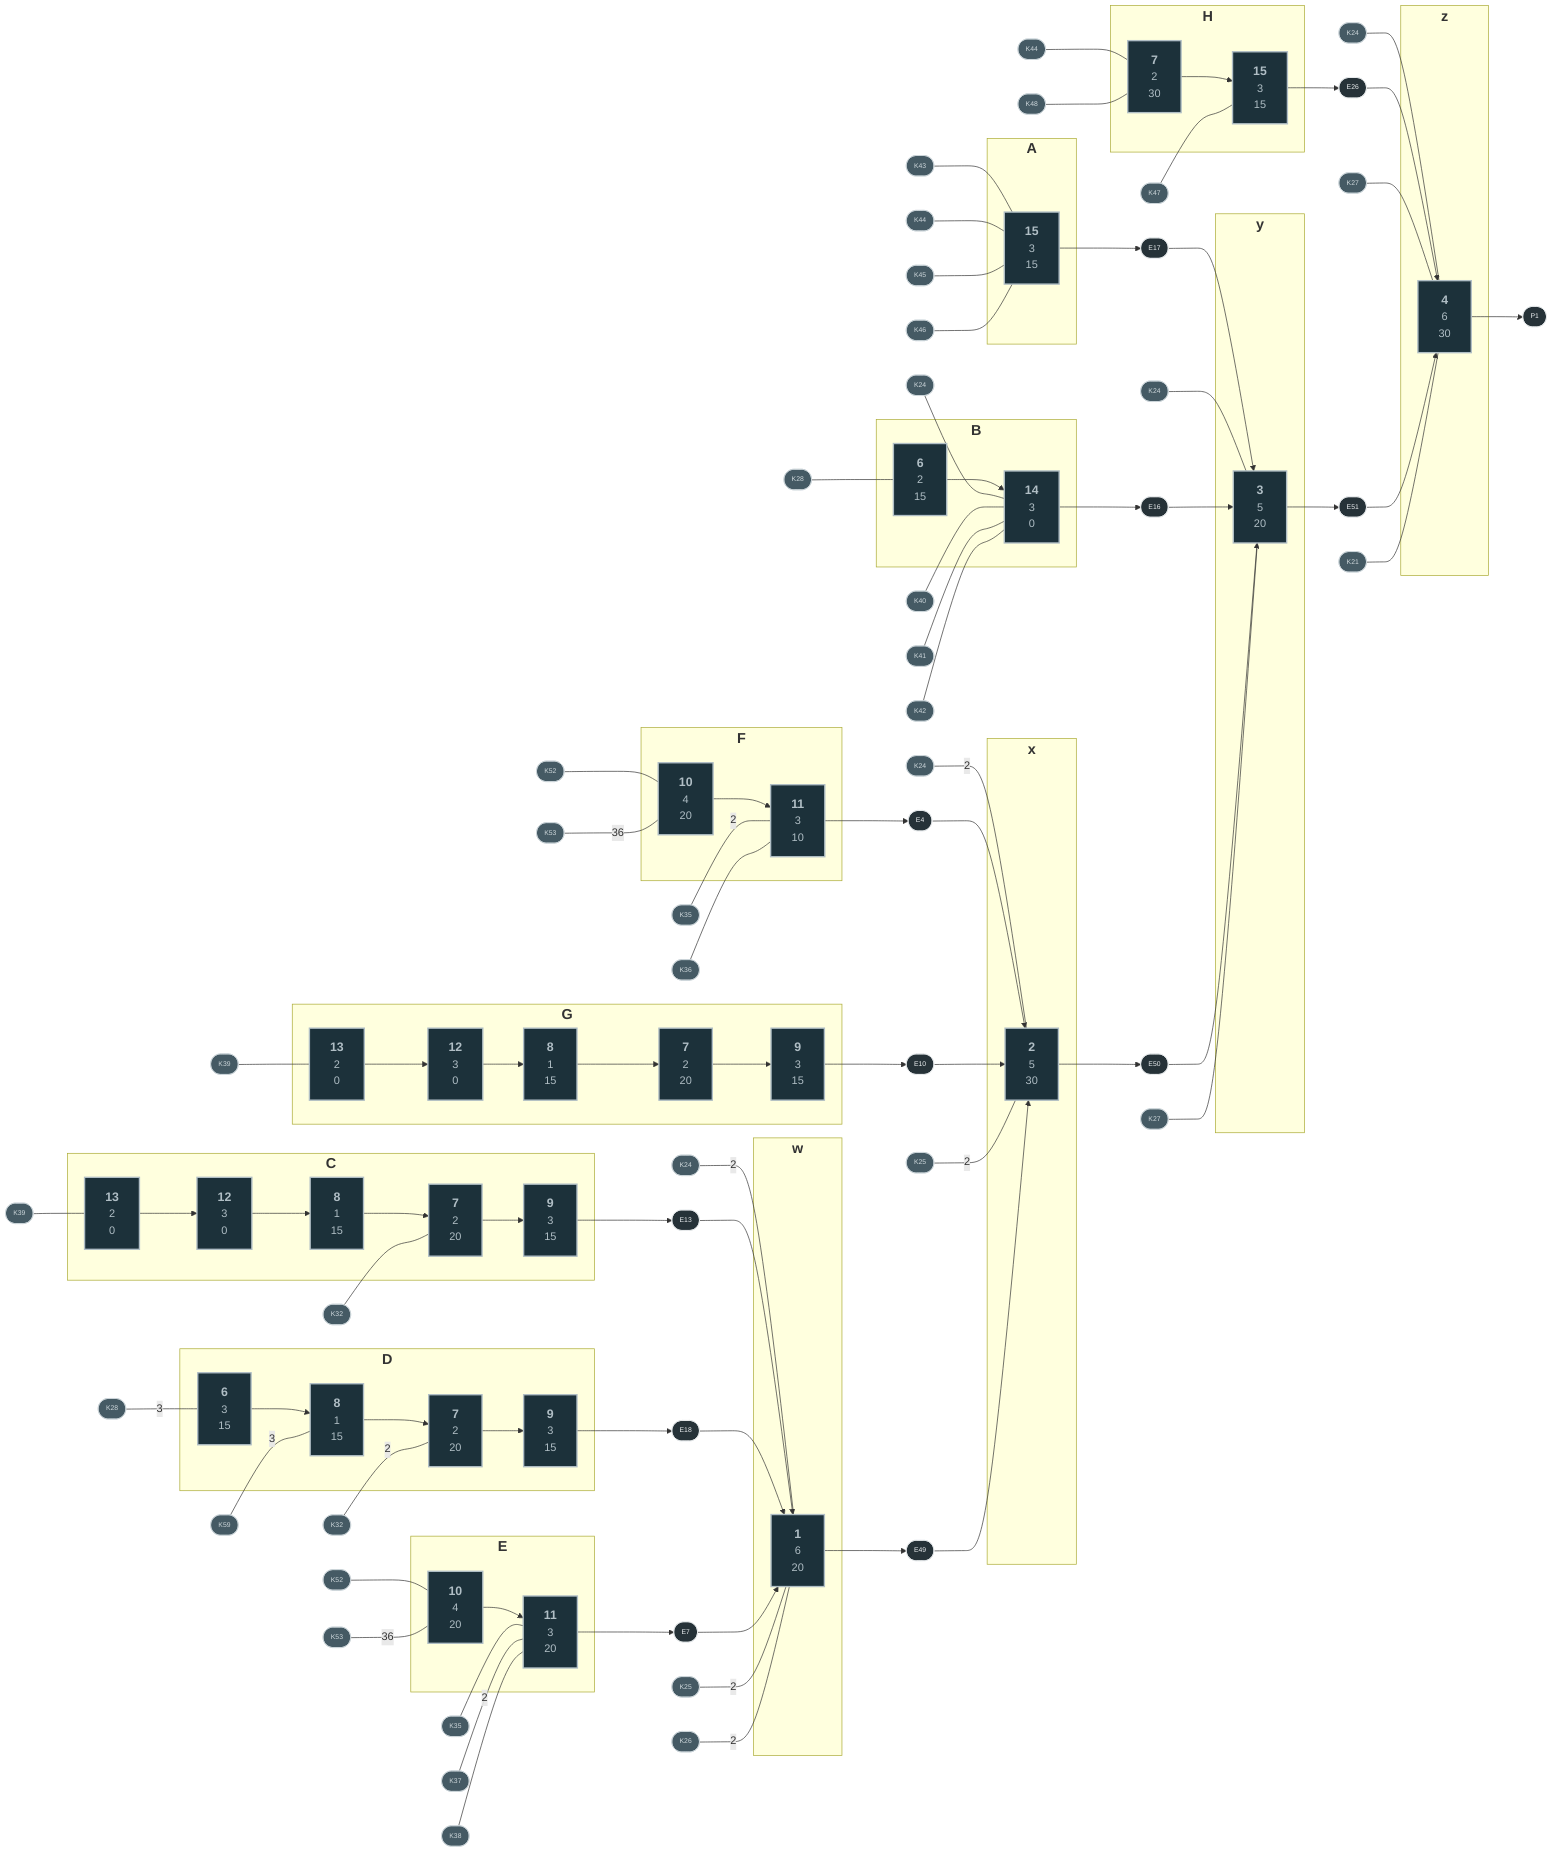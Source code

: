 %%{init: {'theme': 'dark'}, 'themeVariables': {'darkMode': true}}%%
flowchart LR
    15.A["<div style='font-size:18px'><b>15</b></div>3<br/>15"]
    6.B["<div style='font-size:18px'><b>6</b></div>2<br/>15"]
    14.B["<div style='font-size:18px'><b>14</b></div>3<br/>0"]
    13.C["<div style='font-size:18px'><b>13</b></div>2<br/>0"]
    12.C["<div style='font-size:18px'><b>12</b></div>3<br/>0"]
    8.C["<div style='font-size:18px'><b>8</b></div>1<br/>15"]
    7.C["<div style='font-size:18px'><b>7</b></div>2<br/>20"]
    9.C["<div style='font-size:18px'><b>9</b></div>3<br/>15"]
    6.D["<div style='font-size:18px'><b>6</b></div>3<br/>15"]
    7.D["<div style='font-size:18px'><b>7</b></div>2<br/>20"]
    8.D["<div style='font-size:18px'><b>8</b></div>1<br/>15"]
    9.D["<div style='font-size:18px'><b>9</b></div>3<br/>15"]
    10.E["<div style='font-size:18px'><b>10</b></div>4<br/>20"]
    11.E["<div style='font-size:18px'><b>11</b></div>3<br/>20"]
    10.F["<div style='font-size:18px'><b>10</b></div>4<br/>20"]
    11.F["<div style='font-size:18px'><b>11</b></div>3<br/>10"]
    13.G["<div style='font-size:18px'><b>13</b></div>2<br/>0"]
    12.G["<div style='font-size:18px'><b>12</b></div>3<br/>0"]
    8.G["<div style='font-size:18px'><b>8</b></div>1<br/>15"]
    7.G["<div style='font-size:18px'><b>7</b></div>2<br/>20"]
    9.G["<div style='font-size:18px'><b>9</b></div>3<br/>15"]
    7.H["<div style='font-size:18px'><b>7</b></div>2<br/>30"]
    15.H["<div style='font-size:18px'><b>15</b></div>3<br/>15"]
    1.w["<div style='font-size:18px'><b>1</b></div>6<br/>20"]
    2.x["<div style='font-size:18px'><b>2</b></div>5<br/>30"]
    4.z["<div style='font-size:18px'><b>4</b></div>6<br/>30"]
    3.y["<div style='font-size:18px'><b>3</b></div>5<br/>20"]
    E17([<div style='font-size:10px'>E17</div>])
    E16([<div style='font-size:10px'>E16</div>])
    E13([<div style='font-size:10px'>E13</div>])
    E18([<div style='font-size:10px'>E18</div>])
    E7([<div style='font-size:10px'>E7</div>])
    E4([<div style='font-size:10px'>E4</div>])
    E10([<div style='font-size:10px'>E10</div>])
    E26([<div style='font-size:10px'>E26</div>])
    E49([<div style='font-size:10px'>E49</div>])
    E50([<div style='font-size:10px'>E50</div>])
    E51([<div style='font-size:10px'>E51</div>])
    P1([<div style='font-size:10px'>P1</div>])
    subgraph A[<div style='font-size:21px'><b>A</b><br/></div>]
    15.A["<div style='font-size:18px'><b>15</b></div>3<br/>15"]
    end

    subgraph B[<div style='font-size:21px'><b>B</b><br/></div>]
    6.B["<div style='font-size:18px'><b>6</b></div>2<br/>15"]
    14.B["<div style='font-size:18px'><b>14</b></div>3<br/>0"]
    end

    subgraph C[<div style='font-size:21px'><b>C</b><br/></div>]
    13.C["<div style='font-size:18px'><b>13</b></div>2<br/>0"]
    12.C["<div style='font-size:18px'><b>12</b></div>3<br/>0"]
    8.C["<div style='font-size:18px'><b>8</b></div>1<br/>15"]
    7.C["<div style='font-size:18px'><b>7</b></div>2<br/>20"]
    9.C["<div style='font-size:18px'><b>9</b></div>3<br/>15"]
    end

    subgraph D[<div style='font-size:21px'><b>D</b><br/></div>]
    6.D["<div style='font-size:18px'><b>6</b></div>3<br/>15"]
    7.D["<div style='font-size:18px'><b>7</b></div>2<br/>20"]
    8.D["<div style='font-size:18px'><b>8</b></div>1<br/>15"]
    9.D["<div style='font-size:18px'><b>9</b></div>3<br/>15"]
    end

    subgraph E[<div style='font-size:21px'><b>E</b><br/></div>]
    10.E["<div style='font-size:18px'><b>10</b></div>4<br/>20"]
    11.E["<div style='font-size:18px'><b>11</b></div>3<br/>20"]
    end

    subgraph F[<div style='font-size:21px'><b>F</b><br/></div>]
    10.F["<div style='font-size:18px'><b>10</b></div>4<br/>20"]
    11.F["<div style='font-size:18px'><b>11</b></div>3<br/>10"]
    end

    subgraph G[<div style='font-size:21px'><b>G</b><br/></div>]
    13.G["<div style='font-size:18px'><b>13</b></div>2<br/>0"]
    12.G["<div style='font-size:18px'><b>12</b></div>3<br/>0"]
    8.G["<div style='font-size:18px'><b>8</b></div>1<br/>15"]
    7.G["<div style='font-size:18px'><b>7</b></div>2<br/>20"]
    9.G["<div style='font-size:18px'><b>9</b></div>3<br/>15"]
    end

    subgraph H[<div style='font-size:21px'><b>H</b><br/></div>]
    7.H["<div style='font-size:18px'><b>7</b></div>2<br/>30"]
    15.H["<div style='font-size:18px'><b>15</b></div>3<br/>15"]
    end

    subgraph w[<div style='font-size:21px'><b>w</b><br/></div>]
    1.w["<div style='font-size:18px'><b>1</b></div>6<br/>20"]
    end

    subgraph x[<div style='font-size:21px'><b>x</b><br/></div>]
    2.x["<div style='font-size:18px'><b>2</b></div>5<br/>30"]
    end

    subgraph y[<div style='font-size:21px'><b>y</b><br/></div>]
    3.y["<div style='font-size:18px'><b>3</b></div>5<br/>20"]
    end

    subgraph z[<div style='font-size:21px'><b>z</b><br/></div>]
    4.z["<div style='font-size:18px'><b>4</b></div>6<br/>30"]
    end

    15.A --> E17
    6.B --> 14.B
    14.B --> E16
    13.C --> 12.C
    12.C --> 8.C
    8.C --> 7.C
    7.C --> 9.C
    9.C --> E13
    6.D --> 8.D
    7.D --> 9.D
    8.D --> 7.D
    9.D --> E18
    10.E --> 11.E
    11.E --> E7
    10.F --> 11.F
    11.F --> E4
    13.G --> 12.G
    12.G --> 8.G
    8.G --> 7.G
    7.G --> 9.G
    9.G --> E10
    7.H --> 15.H
    15.H --> E26
    1.w --> E49
    2.x --> E50
    4.z --> P1
    3.y --> E51
    K43_1([<div style='font-size:10px'>K43</div>])
    K43_1 --- 15.A
    K44_1([<div style='font-size:10px'>K44</div>])
    K44_1 --- 15.A
    K44_2([<div style='font-size:10px'>K44</div>])
    K44_2 --- 7.H
    K45_1([<div style='font-size:10px'>K45</div>])
    K45_1 --- 15.A
    K46_1([<div style='font-size:10px'>K46</div>])
    K46_1 --- 15.A
    E17 --> 3.y
    K28_1([<div style='font-size:10px'>K28</div>])
    K28_1 --- 6.B
    K28_2([<div style='font-size:10px'>K28</div>])
    K28_2 --- |3| 6.D
    K24_1([<div style='font-size:10px'>K24</div>])
    K24_1 --- 14.B
    K24_2([<div style='font-size:10px'>K24</div>])
    K24_2 --- |2| 1.w
    K24_3([<div style='font-size:10px'>K24</div>])
    K24_3 --- |2| 2.x
    K24_4([<div style='font-size:10px'>K24</div>])
    K24_4 --- 3.y
    K24_5([<div style='font-size:10px'>K24</div>])
    K24_5 --- 4.z
    K40_1([<div style='font-size:10px'>K40</div>])
    K40_1 --- 14.B
    K41_1([<div style='font-size:10px'>K41</div>])
    K41_1 --- 14.B
    K42_1([<div style='font-size:10px'>K42</div>])
    K42_1 --- 14.B
    E16 --> 3.y
    K39_1([<div style='font-size:10px'>K39</div>])
    K39_1 --- 13.C
    K39_2([<div style='font-size:10px'>K39</div>])
    K39_2 --- 13.G
    K32_1([<div style='font-size:10px'>K32</div>])
    K32_1 --- 7.C
    K32_2([<div style='font-size:10px'>K32</div>])
    K32_2 --- |2| 7.D
    E13 --> 1.w
    K59_1([<div style='font-size:10px'>K59</div>])
    K59_1 --- |3| 8.D
    E18 --> 1.w
    K52_1([<div style='font-size:10px'>K52</div>])
    K52_1 --- 10.E
    K52_2([<div style='font-size:10px'>K52</div>])
    K52_2 --- 10.F
    K53_1([<div style='font-size:10px'>K53</div>])
    K53_1 --- |36| 10.E
    K53_2([<div style='font-size:10px'>K53</div>])
    K53_2 --- |36| 10.F
    K35_1([<div style='font-size:10px'>K35</div>])
    K35_1 --- 11.E
    K35_2([<div style='font-size:10px'>K35</div>])
    K35_2 --- |2| 11.F
    K37_1([<div style='font-size:10px'>K37</div>])
    K37_1 --- |2| 11.E
    K38_1([<div style='font-size:10px'>K38</div>])
    K38_1 --- 11.E
    E7 --> 1.w
    K36_1([<div style='font-size:10px'>K36</div>])
    K36_1 --- 11.F
    E4 --> 2.x
    E10 --> 2.x
    K48_1([<div style='font-size:10px'>K48</div>])
    K48_1 --- 7.H
    K47_1([<div style='font-size:10px'>K47</div>])
    K47_1 --- 15.H
    E26 --> 4.z
    K25_1([<div style='font-size:10px'>K25</div>])
    K25_1 --- |2| 1.w
    K25_2([<div style='font-size:10px'>K25</div>])
    K25_2 --- |2| 2.x
    K26_1([<div style='font-size:10px'>K26</div>])
    K26_1 --- |2| 1.w
    E49 --> 2.x
    E50 --> 3.y
    K27_1([<div style='font-size:10px'>K27</div>])
    K27_1 --- 3.y
    K27_2([<div style='font-size:10px'>K27</div>])
    K27_2 --- 4.z
    E51 --> 4.z
    K21_1([<div style='font-size:10px'>K21</div>])
    K21_1 --- 4.z
    %% Style definitions
    classDef bought fill:#455A64,stroke:#CFD8DC,stroke-width:1px,color:#CFD8DC;
    classDef produced fill:#263238,stroke:#ECEFF1,stroke-width:1px,color:#ECEFF1;
    classDef process fill:#1C313A,stroke:#B0BEC5,stroke-width:2px,color:#B0BEC5;
    15.A:::process
    6.B:::process
    14.B:::process
    13.C:::process
    12.C:::process
    8.C:::process
    7.C:::process
    9.C:::process
    6.D:::process
    7.D:::process
    8.D:::process
    9.D:::process
    10.E:::process
    11.E:::process
    10.F:::process
    11.F:::process
    13.G:::process
    12.G:::process
    8.G:::process
    7.G:::process
    9.G:::process
    7.H:::process
    15.H:::process
    1.w:::process
    2.x:::process
    4.z:::process
    3.y:::process
    E17:::produced
    E16:::produced
    E13:::produced
    E18:::produced
    E7:::produced
    E4:::produced
    E10:::produced
    E26:::produced
    E49:::produced
    E50:::produced
    E51:::produced
    P1:::produced
    15.A:::process
    6.B:::process
    14.B:::process
    13.C:::process
    12.C:::process
    8.C:::process
    7.C:::process
    9.C:::process
    6.D:::process
    7.D:::process
    8.D:::process
    9.D:::process
    10.E:::process
    11.E:::process
    10.F:::process
    11.F:::process
    13.G:::process
    12.G:::process
    8.G:::process
    7.G:::process
    9.G:::process
    7.H:::process
    15.H:::process
    1.w:::process
    2.x:::process
    3.y:::process
    4.z:::process
    K43_1:::bought
    K44_1:::bought
    K44_2:::bought
    K45_1:::bought
    K46_1:::bought
    K28_1:::bought
    K28_2:::bought
    K24_1:::bought
    K24_2:::bought
    K24_3:::bought
    K24_4:::bought
    K24_5:::bought
    K40_1:::bought
    K41_1:::bought
    K42_1:::bought
    K39_1:::bought
    K39_2:::bought
    K32_1:::bought
    K32_2:::bought
    K59_1:::bought
    K52_1:::bought
    K52_2:::bought
    K53_1:::bought
    K53_2:::bought
    K35_1:::bought
    K35_2:::bought
    K37_1:::bought
    K38_1:::bought
    K36_1:::bought
    K48_1:::bought
    K47_1:::bought
    K25_1:::bought
    K25_2:::bought
    K26_1:::bought
    K27_1:::bought
    K27_2:::bought
    K21_1:::bought